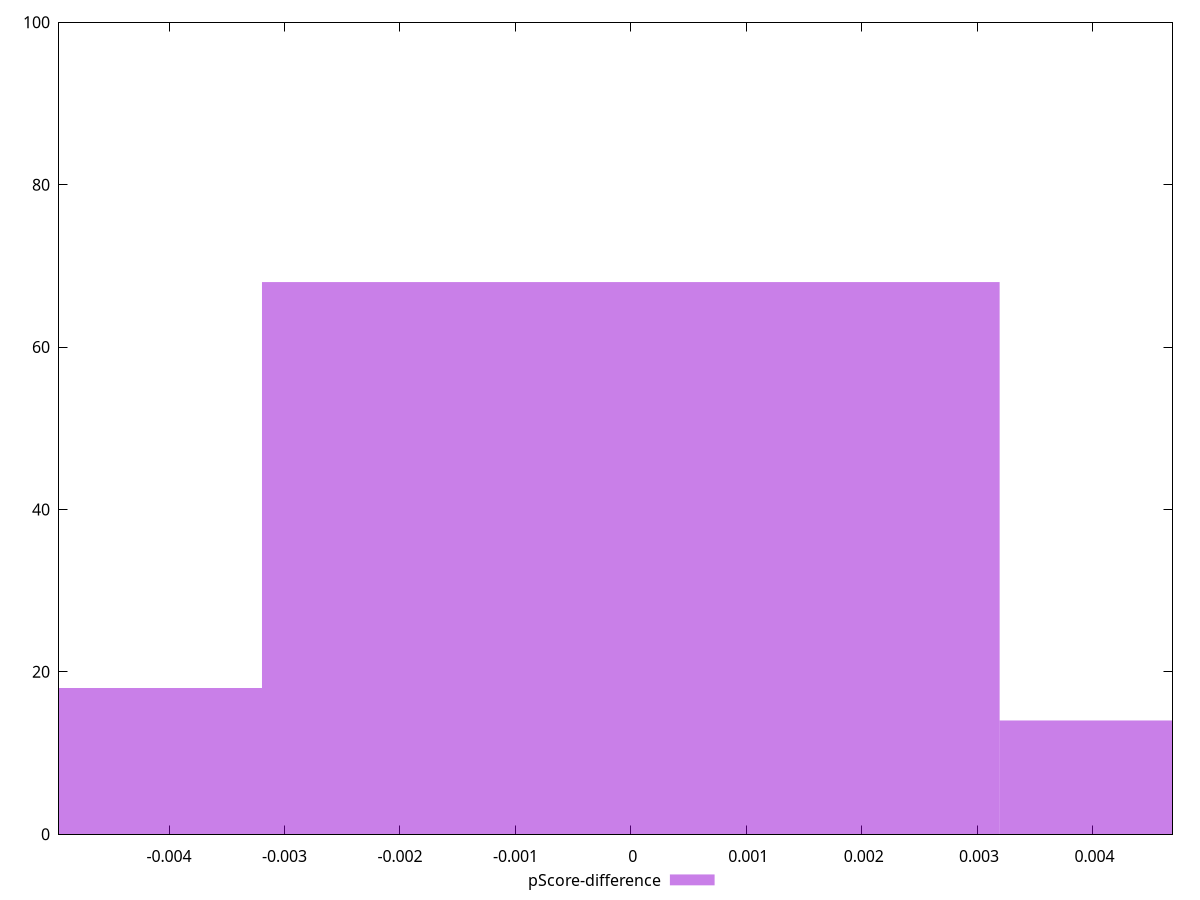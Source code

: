 reset

$pScoreDifference <<EOF
0 68
-0.0063904687661897885 18
0.0063904687661897885 14
EOF

set key outside below
set boxwidth 0.0063904687661897885
set xrange [-0.004953702124793069:0.004692842167923428]
set yrange [0:100]
set trange [0:100]
set style fill transparent solid 0.5 noborder
set terminal svg size 640, 490 enhanced background rgb 'white'
set output "report_00009_2021-02-08T22-37-41.559Z/speed-index/samples/pages+cached+noadtech/pScore-difference/histogram.svg"

plot $pScoreDifference title "pScore-difference" with boxes

reset
